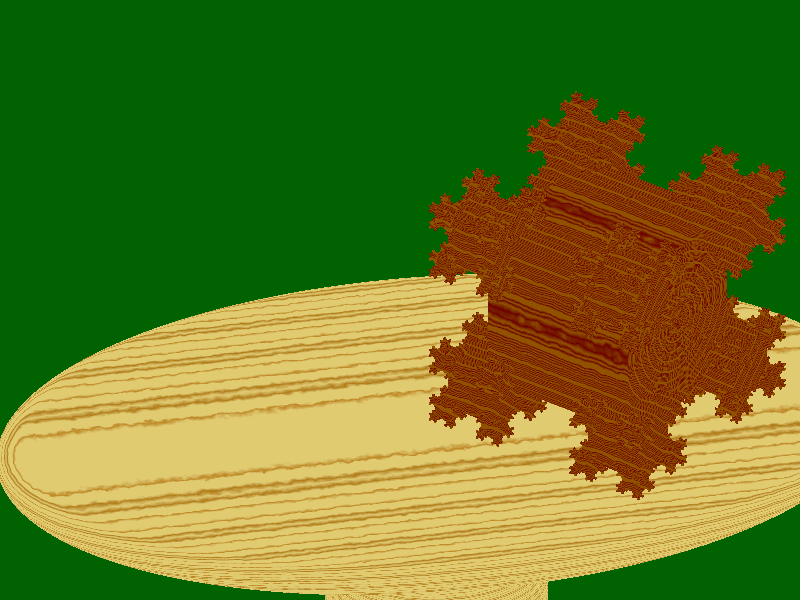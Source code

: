 #declare Radio=true;


global_settings {
    charset            ascii
    adc_bailout        1/255
    ambient_light      <1.0, 1.0, 1.0>
    assumed_gamma      1.3
    hf_gray_16         off
    irid_wavelength    <0.25,0.18,0.14>
    max_trace_level    5
    max_intersections  64
    number_of_waves    10
    noise_generator    2
    ambient_light      0

    #if(Radio)
        radiosity {
            adc_bailout      0.01
            always_sample    on
            brightness       2.0
            count            35  // (max = 1600)
            error_bound      1.8
            gray_threshold   0.4//0.0
            low_error_factor 0.5
            max_sample       30
            minimum_reuse    0.015
            nearest_count    10  // (max = 20)
            normal           off
            pretrace_start   0.08
            pretrace_end     0.004
            recursion_limit  10
        }
     #end
}

sky_sphere {
    pigment {
        gradient y
        color_map {
            [0 rgb 0]
            [1 rgb <0.1, 0.2, 0.3>*0.05]
        }
        scale 2
        translate -1
    }
}

#include "textures.inc"
#include "colors.inc"
#include "woods.inc"

#declare LLength=1.5;
#declare LPath=
spline {
	cubic_spline
	-1, <150, 100, 0>
	0, <100 , 100 , 0>
	0.5, <50 , 100 , 0 >
	1, <100 , 100 , -50 >
	1.5, <100,100,-100>
	2, <100,100,-150>
}

#declare zoom=0.143;
camera {
    orthographic
    location  <0.0, 0.0 ,-10.0>
    direction z 
    right image_width/image_height*x/zoom
    up y/zoom
	look_at 0
    sky <0.0, 1.0, 0.0>
	translate -1.9*x
    rotate 33*x
    rotate 55*y
}

light_source {
    LPath(clock*LLength), rgb 1 
}

// create a block
#macro Block(level,centre,sz)
		box {centre+<+sz,+sz,+sz>,centre+<-sz,-sz,-sz>}
	#if (level>0)
		#local level2=level-1;
		#local sz2=sz/3;
		Block (level2,centre+<+sz,+sz,+sz>,sz2)
		Block (level2,centre+<+sz,+sz,-sz>,sz2)
		Block (level2,centre+<+sz,-sz,+sz>,sz2)
		Block (level2,centre+<+sz,-sz,-sz>,sz2)
		Block (level2,centre+<-sz,+sz,+sz>,sz2)
		Block (level2,centre+<-sz,+sz,-sz>,sz2)
		Block (level2,centre+<-sz,-sz,+sz>,sz2)
		Block (level2,centre+<-sz,-sz,-sz>,sz2)
	#end
#end

//box {
//	<-6,-1.500,-3>, <3, -3, 6>

//table
union {
    //tabletop
    union {
        cylinder {
            <0, 1, 0>, <0, -1, 0>, 3
            scale 0.2*y
        }
        torus {
            3, 0.2
        }

        scale 1.618*x
        translate -1.5*y-0.2*y
    }
    // leg
    cylinder {
        <0, -1.5-0.2*2, 0>, <0,-10, 0>, 1.3
    }
    texture {
        T_Wood11
        rotate 90*z
        rotate -92*y
    }

    translate -1.5 * x
    rotate 45*y

}

// talaj

plane {
    y, -10
    texture {
        pigment {
            color rgb <0, 0.2, 0>
        }
    }
}


// kochka
union {
	//Block(6,<0,0,0>,1)
	Block(4,<0,0,0>,1)
	texture {
            //White_Marble
            T_Wood34
        }
        translate 0.37*(x-z)
}


